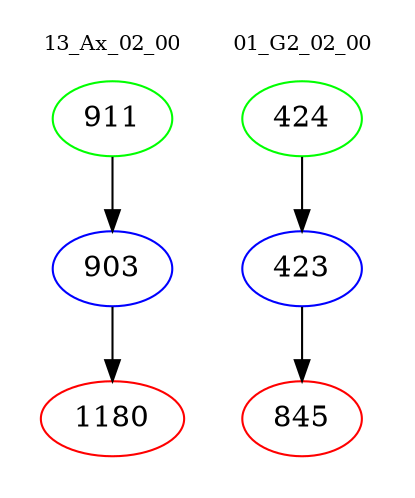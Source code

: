 digraph{
subgraph cluster_0 {
color = white
label = "13_Ax_02_00";
fontsize=10;
T0_911 [label="911", color="green"]
T0_911 -> T0_903 [color="black"]
T0_903 [label="903", color="blue"]
T0_903 -> T0_1180 [color="black"]
T0_1180 [label="1180", color="red"]
}
subgraph cluster_1 {
color = white
label = "01_G2_02_00";
fontsize=10;
T1_424 [label="424", color="green"]
T1_424 -> T1_423 [color="black"]
T1_423 [label="423", color="blue"]
T1_423 -> T1_845 [color="black"]
T1_845 [label="845", color="red"]
}
}
